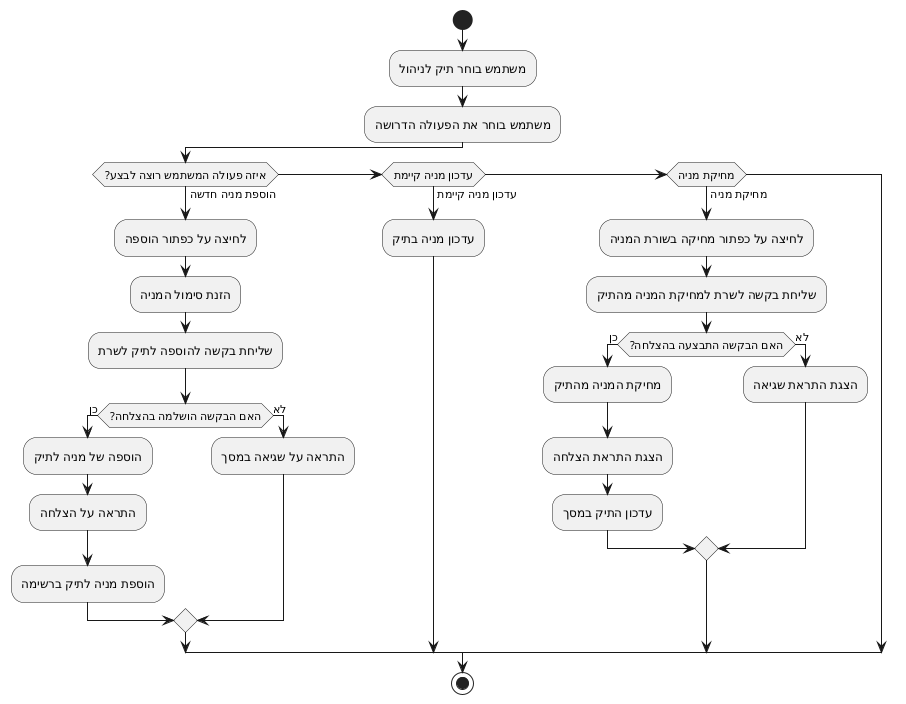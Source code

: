 @startuml
start

:משתמש בוחר תיק לניהול;
:משתמש בוחר את הפעולה הדרושה;

if (איזה פעולה המשתמש רוצה לבצע?) then (הוספת מניה חדשה)
    :לחיצה על כפתור הוספה;
    :הזנת סימול המניה;
    :שליחת בקשה להוספה לתיק לשרת;
    if (האם הבקשה הושלמה בהצלחה?) then (כן)
        :הוספה של מניה לתיק;
        :התראה על הצלחה;
        :הוספת מניה לתיק ברשימה;
    else (לא)
        :התראה על שגיאה במסך;
    endif
else if (עדכון מניה קיימת) then (עדכון מניה קיימת)
    :עדכון מניה בתיק;
else if (מחיקת מניה) then (מחיקת מניה)
    :לחיצה על כפתור מחיקה בשורת המניה;
    :שליחת בקשה לשרת למחיקת המניה מהתיק;
    if (האם הבקשה התבצעה בהצלחה?) then (כן)
        :מחיקת המניה מהתיק;
        :הצגת התראת הצלחה;
        :עדכון התיק במסך;
    else (לא)
        :הצגת התראת שגיאה;
    endif
endif

stop
@enduml
